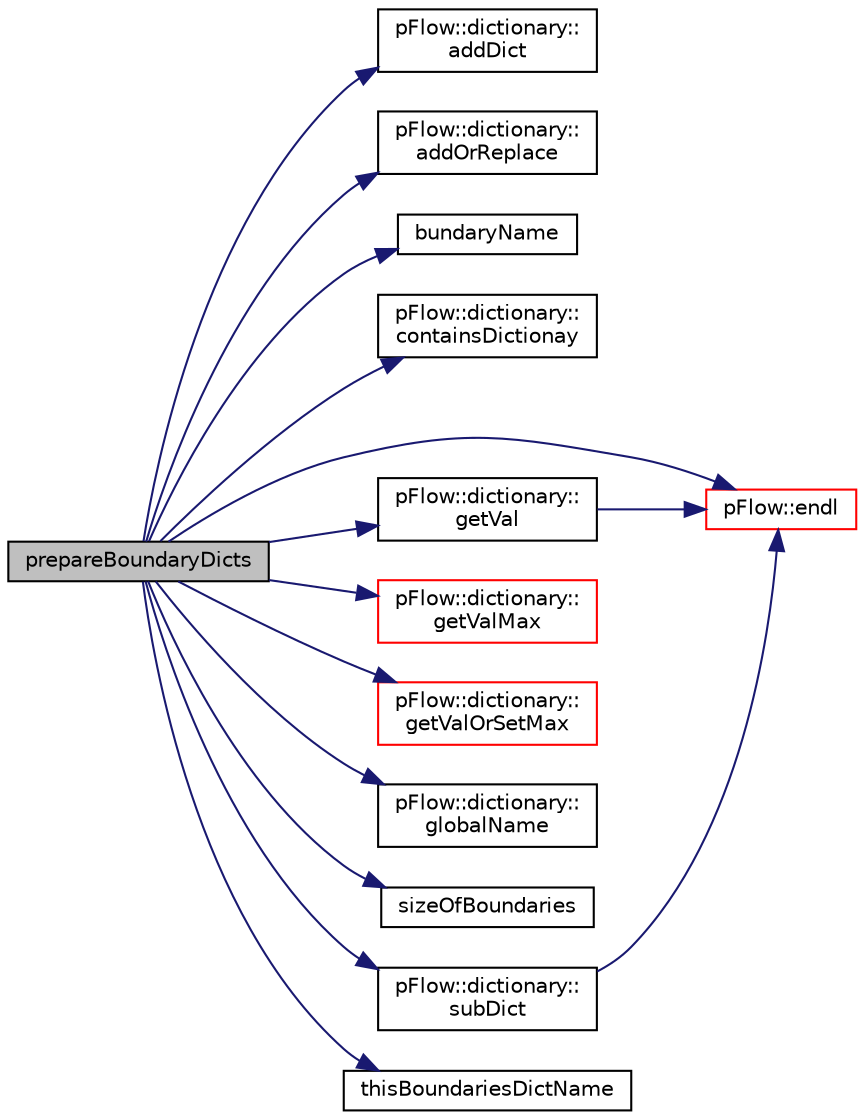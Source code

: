 digraph "prepareBoundaryDicts"
{
 // LATEX_PDF_SIZE
  edge [fontname="Helvetica",fontsize="10",labelfontname="Helvetica",labelfontsize="10"];
  node [fontname="Helvetica",fontsize="10",shape=record];
  rankdir="LR";
  Node1 [label="prepareBoundaryDicts",height=0.2,width=0.4,color="black", fillcolor="grey75", style="filled", fontcolor="black",tooltip=" "];
  Node1 -> Node2 [color="midnightblue",fontsize="10",style="solid",fontname="Helvetica"];
  Node2 [label="pFlow::dictionary::\laddDict",height=0.2,width=0.4,color="black", fillcolor="white", style="filled",URL="$classpFlow_1_1dictionary.html#a884a981ad2a220efcd7f6e8bf6cd94e2",tooltip="add a dictionary with the specifiedd keyword, if it exists, replace it."];
  Node1 -> Node3 [color="midnightblue",fontsize="10",style="solid",fontname="Helvetica"];
  Node3 [label="pFlow::dictionary::\laddOrReplace",height=0.2,width=0.4,color="black", fillcolor="white", style="filled",URL="$classpFlow_1_1dictionary.html#a9f2e3b3f95165c31cf05a58663778900",tooltip=" "];
  Node1 -> Node4 [color="midnightblue",fontsize="10",style="solid",fontname="Helvetica"];
  Node4 [label="bundaryName",height=0.2,width=0.4,color="black", fillcolor="white", style="filled",URL="$classpFlow_1_1simulationDomain.html#a988fd70916fbbe3d02c97794152ab482",tooltip="Boundary name based on boundary index."];
  Node1 -> Node5 [color="midnightblue",fontsize="10",style="solid",fontname="Helvetica"];
  Node5 [label="pFlow::dictionary::\lcontainsDictionay",height=0.2,width=0.4,color="black", fillcolor="white", style="filled",URL="$classpFlow_1_1dictionary.html#ac17b017ed4e1be84fa2e9144946603e0",tooltip="check if a sub-dictionary exists"];
  Node1 -> Node6 [color="midnightblue",fontsize="10",style="solid",fontname="Helvetica"];
  Node6 [label="pFlow::endl",height=0.2,width=0.4,color="red", fillcolor="white", style="filled",URL="$namespacepFlow.html#aba8f0c455a3fdb4b05ad33a25b13b189",tooltip="Add newline and flush stream."];
  Node1 -> Node8 [color="midnightblue",fontsize="10",style="solid",fontname="Helvetica"];
  Node8 [label="pFlow::dictionary::\lgetVal",height=0.2,width=0.4,color="black", fillcolor="white", style="filled",URL="$classpFlow_1_1dictionary.html#a523bcff98ab38f3c5961e56eeb0b1d47",tooltip="get the value of data entry"];
  Node8 -> Node6 [color="midnightblue",fontsize="10",style="solid",fontname="Helvetica"];
  Node1 -> Node9 [color="midnightblue",fontsize="10",style="solid",fontname="Helvetica"];
  Node9 [label="pFlow::dictionary::\lgetValMax",height=0.2,width=0.4,color="red", fillcolor="white", style="filled",URL="$classpFlow_1_1dictionary.html#ac2b3c7c47189ea97d962234a53f600d2",tooltip="get the value of data entry and return max(value, maxVal)"];
  Node1 -> Node15 [color="midnightblue",fontsize="10",style="solid",fontname="Helvetica"];
  Node15 [label="pFlow::dictionary::\lgetValOrSetMax",height=0.2,width=0.4,color="red", fillcolor="white", style="filled",URL="$classpFlow_1_1dictionary.html#aca2f2df45158b023ca13bb04943acfca",tooltip="get the value of data entry anf return max(setMaxVal, value) if not found, set the value to setMaxVal"];
  Node1 -> Node18 [color="midnightblue",fontsize="10",style="solid",fontname="Helvetica"];
  Node18 [label="pFlow::dictionary::\lglobalName",height=0.2,width=0.4,color="black", fillcolor="white", style="filled",URL="$classpFlow_1_1dictionary.html#a85c3c1fce0c14d36030092df2f27b632",tooltip="global name of entry, separated with dots"];
  Node1 -> Node19 [color="midnightblue",fontsize="10",style="solid",fontname="Helvetica"];
  Node19 [label="sizeOfBoundaries",height=0.2,width=0.4,color="black", fillcolor="white", style="filled",URL="$classpFlow_1_1simulationDomain.html#acb7d733125924beb01fb8e20ebc755f8",tooltip=" "];
  Node1 -> Node20 [color="midnightblue",fontsize="10",style="solid",fontname="Helvetica"];
  Node20 [label="pFlow::dictionary::\lsubDict",height=0.2,width=0.4,color="black", fillcolor="white", style="filled",URL="$classpFlow_1_1dictionary.html#a630c840647a3ebefe33336cc25a8b15d",tooltip="ref to a subdictioanry fatalExit if not found"];
  Node20 -> Node6 [color="midnightblue",fontsize="10",style="solid",fontname="Helvetica"];
  Node1 -> Node21 [color="midnightblue",fontsize="10",style="solid",fontname="Helvetica"];
  Node21 [label="thisBoundariesDictName",height=0.2,width=0.4,color="black", fillcolor="white", style="filled",URL="$classpFlow_1_1simulationDomain.html#a3fc1520fd94ed72709f36b5f8fedcf43",tooltip=" "];
}
